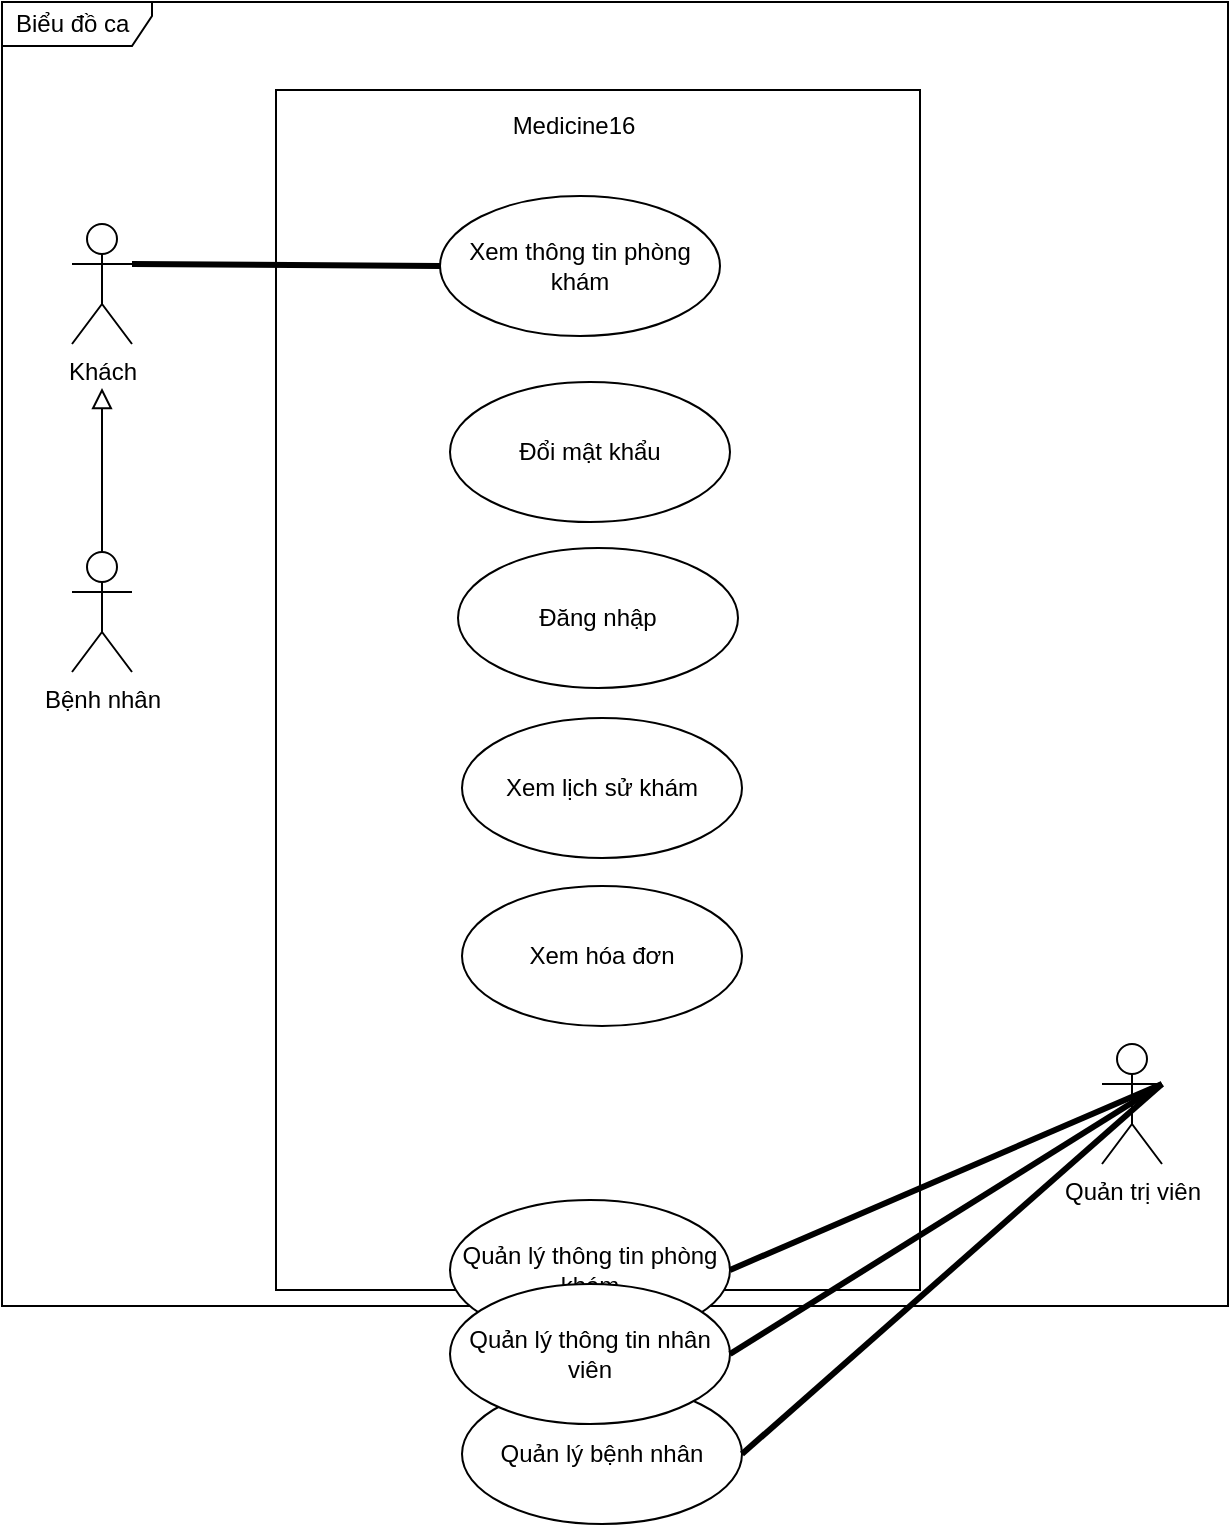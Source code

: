 <mxfile>
    <diagram id="3CGOplF_25yKbEWaD3JT" name="ca">
        <mxGraphModel dx="1562" dy="1507" grid="0" gridSize="10" guides="1" tooltips="1" connect="1" arrows="1" fold="1" page="1" pageScale="1" pageWidth="850" pageHeight="1100" math="0" shadow="0">
            <root>
                <mxCell id="0"/>
                <mxCell id="1" parent="0"/>
                <mxCell id="218" value="Biểu đồ ca" style="shape=umlFrame;whiteSpace=wrap;html=1;width=75;height=22;boundedLbl=1;verticalAlign=middle;align=left;spacingLeft=5;" parent="1" vertex="1">
                    <mxGeometry x="-153" y="-114" width="613" height="652" as="geometry"/>
                </mxCell>
                <mxCell id="263" value="" style="rounded=0;whiteSpace=wrap;html=1;" parent="1" vertex="1">
                    <mxGeometry x="-16" y="-70" width="322" height="600" as="geometry"/>
                </mxCell>
                <mxCell id="90" value="Quản trị viên" style="shape=umlActor;verticalLabelPosition=bottom;verticalAlign=top;html=1;" parent="1" vertex="1">
                    <mxGeometry x="397" y="407" width="30" height="60" as="geometry"/>
                </mxCell>
                <mxCell id="91" value="Xem thông tin phòng khám" style="ellipse;whiteSpace=wrap;html=1;" parent="1" vertex="1">
                    <mxGeometry x="66" y="-17" width="140" height="70" as="geometry"/>
                </mxCell>
                <mxCell id="92" value="Quản lý thông tin phòng khám" style="ellipse;whiteSpace=wrap;html=1;" parent="1" vertex="1">
                    <mxGeometry x="71" y="485" width="140" height="70" as="geometry"/>
                </mxCell>
                <mxCell id="93" value="" style="endArrow=none;startArrow=none;endFill=0;startFill=0;endSize=8;html=1;verticalAlign=bottom;labelBackgroundColor=none;strokeWidth=3;exitX=1;exitY=0.333;exitDx=0;exitDy=0;exitPerimeter=0;entryX=0;entryY=0.5;entryDx=0;entryDy=0;" parent="1" source="219" target="91" edge="1">
                    <mxGeometry width="160" relative="1" as="geometry">
                        <mxPoint x="68" y="130" as="sourcePoint"/>
                        <mxPoint x="211" y="231" as="targetPoint"/>
                    </mxGeometry>
                </mxCell>
                <mxCell id="94" value="" style="endArrow=none;startArrow=none;endFill=0;startFill=0;endSize=8;html=1;verticalAlign=bottom;labelBackgroundColor=none;strokeWidth=3;exitX=1;exitY=0.333;exitDx=0;exitDy=0;exitPerimeter=0;entryX=1;entryY=0.5;entryDx=0;entryDy=0;" parent="1" source="90" target="92" edge="1">
                    <mxGeometry width="160" relative="1" as="geometry">
                        <mxPoint x="68" y="130" as="sourcePoint"/>
                        <mxPoint x="337" y="242" as="targetPoint"/>
                    </mxGeometry>
                </mxCell>
                <mxCell id="219" value="Khách" style="shape=umlActor;verticalLabelPosition=bottom;verticalAlign=top;html=1;" parent="1" vertex="1">
                    <mxGeometry x="-118" y="-3" width="30" height="60" as="geometry"/>
                </mxCell>
                <mxCell id="270" value="Medicine16" style="text;html=1;strokeColor=none;fillColor=none;align=center;verticalAlign=middle;whiteSpace=wrap;rounded=0;" parent="1" vertex="1">
                    <mxGeometry x="113" y="-62" width="40" height="20" as="geometry"/>
                </mxCell>
                <mxCell id="e231MXxMTPdDSmjY2rK_-270" value="Quản lý bệnh nhân" style="ellipse;whiteSpace=wrap;html=1;" vertex="1" parent="1">
                    <mxGeometry x="77" y="577" width="140" height="70" as="geometry"/>
                </mxCell>
                <mxCell id="e231MXxMTPdDSmjY2rK_-271" value="" style="endArrow=none;startArrow=none;endFill=0;startFill=0;endSize=8;html=1;verticalAlign=bottom;labelBackgroundColor=none;strokeWidth=3;entryX=1;entryY=0.5;entryDx=0;entryDy=0;exitX=1;exitY=0.333;exitDx=0;exitDy=0;exitPerimeter=0;" edge="1" parent="1" source="90" target="e231MXxMTPdDSmjY2rK_-270">
                    <mxGeometry width="160" relative="1" as="geometry">
                        <mxPoint x="-85" y="169" as="sourcePoint"/>
                        <mxPoint x="73" y="179" as="targetPoint"/>
                    </mxGeometry>
                </mxCell>
                <mxCell id="e231MXxMTPdDSmjY2rK_-272" value="Quản lý thông tin nhân viên" style="ellipse;whiteSpace=wrap;html=1;" vertex="1" parent="1">
                    <mxGeometry x="71" y="527" width="140" height="70" as="geometry"/>
                </mxCell>
                <mxCell id="e231MXxMTPdDSmjY2rK_-273" value="" style="endArrow=none;startArrow=none;endFill=0;startFill=0;endSize=8;html=1;verticalAlign=bottom;labelBackgroundColor=none;strokeWidth=3;exitX=1;exitY=0.333;exitDx=0;exitDy=0;exitPerimeter=0;entryX=1;entryY=0.5;entryDx=0;entryDy=0;" edge="1" parent="1" source="90" target="e231MXxMTPdDSmjY2rK_-272">
                    <mxGeometry width="160" relative="1" as="geometry">
                        <mxPoint x="-68" y="189" as="sourcePoint"/>
                        <mxPoint x="83" y="189" as="targetPoint"/>
                    </mxGeometry>
                </mxCell>
                <mxCell id="e231MXxMTPdDSmjY2rK_-274" value="Bệnh nhân" style="shape=umlActor;verticalLabelPosition=bottom;verticalAlign=top;html=1;" vertex="1" parent="1">
                    <mxGeometry x="-118" y="161" width="30" height="60" as="geometry"/>
                </mxCell>
                <mxCell id="e231MXxMTPdDSmjY2rK_-276" value="" style="endArrow=block;html=1;rounded=0;align=center;verticalAlign=bottom;endFill=0;labelBackgroundColor=none;endSize=8;exitX=0.5;exitY=0;exitDx=0;exitDy=0;exitPerimeter=0;" edge="1" parent="1" source="e231MXxMTPdDSmjY2rK_-274">
                    <mxGeometry relative="1" as="geometry">
                        <mxPoint x="14" y="125" as="sourcePoint"/>
                        <mxPoint x="-103" y="79" as="targetPoint"/>
                    </mxGeometry>
                </mxCell>
                <mxCell id="e231MXxMTPdDSmjY2rK_-277" value="" style="resizable=0;html=1;align=center;verticalAlign=top;labelBackgroundColor=none;" connectable="0" vertex="1" parent="e231MXxMTPdDSmjY2rK_-276">
                    <mxGeometry relative="1" as="geometry"/>
                </mxCell>
                <mxCell id="e231MXxMTPdDSmjY2rK_-279" value="Đổi mật khẩu" style="ellipse;whiteSpace=wrap;html=1;" vertex="1" parent="1">
                    <mxGeometry x="71" y="76" width="140" height="70" as="geometry"/>
                </mxCell>
                <mxCell id="e231MXxMTPdDSmjY2rK_-280" value="Đăng nhập" style="ellipse;whiteSpace=wrap;html=1;" vertex="1" parent="1">
                    <mxGeometry x="75" y="159" width="140" height="70" as="geometry"/>
                </mxCell>
                <mxCell id="e231MXxMTPdDSmjY2rK_-281" value="Xem lịch sử khám" style="ellipse;whiteSpace=wrap;html=1;" vertex="1" parent="1">
                    <mxGeometry x="77" y="244" width="140" height="70" as="geometry"/>
                </mxCell>
                <mxCell id="e231MXxMTPdDSmjY2rK_-282" value="Xem hóa đơn" style="ellipse;whiteSpace=wrap;html=1;" vertex="1" parent="1">
                    <mxGeometry x="77" y="328" width="140" height="70" as="geometry"/>
                </mxCell>
            </root>
        </mxGraphModel>
    </diagram>
    <diagram id="HT-kcf05mH7y3KA-HaJt" name="Nháp">
        <mxGraphModel dx="1855" dy="574" grid="0" gridSize="10" guides="1" tooltips="1" connect="1" arrows="1" fold="1" page="1" pageScale="1" pageWidth="850" pageHeight="1100" math="0" shadow="0">
            <root>
                <mxCell id="GfGqxMvwCuDYOrnApSIa-0"/>
                <mxCell id="GfGqxMvwCuDYOrnApSIa-1" parent="GfGqxMvwCuDYOrnApSIa-0"/>
                <mxCell id="KA0_QR6ETRWi7qy15WYJ-0" value="&lt;span style=&quot;font-weight: 700 ; text-align: center&quot;&gt;Biểu đồ ca&lt;/span&gt;" style="shape=umlFrame;whiteSpace=wrap;html=1;width=79;height=24;boundedLbl=1;verticalAlign=middle;align=left;spacingLeft=5;" parent="GfGqxMvwCuDYOrnApSIa-1" vertex="1">
                    <mxGeometry x="-69" y="348" width="617" height="527" as="geometry"/>
                </mxCell>
                <mxCell id="KA0_QR6ETRWi7qy15WYJ-1" value="" style="rounded=0;whiteSpace=wrap;html=1;" parent="GfGqxMvwCuDYOrnApSIa-1" vertex="1">
                    <mxGeometry x="98" y="370" width="416" height="471" as="geometry"/>
                </mxCell>
                <mxCell id="KA0_QR6ETRWi7qy15WYJ-2" value="Nhân viên" style="shape=umlActor;verticalLabelPosition=bottom;verticalAlign=top;html=1;" parent="GfGqxMvwCuDYOrnApSIa-1" vertex="1">
                    <mxGeometry x="-34" y="490" width="30" height="60" as="geometry"/>
                </mxCell>
                <mxCell id="KA0_QR6ETRWi7qy15WYJ-3" value="Quản trị viên" style="shape=umlActor;verticalLabelPosition=bottom;verticalAlign=top;html=1;" parent="GfGqxMvwCuDYOrnApSIa-1" vertex="1">
                    <mxGeometry x="-34" y="671" width="30" height="60" as="geometry"/>
                </mxCell>
                <mxCell id="KA0_QR6ETRWi7qy15WYJ-4" value="Đăng ký nhân viên mới" style="ellipse;whiteSpace=wrap;html=1;" parent="GfGqxMvwCuDYOrnApSIa-1" vertex="1">
                    <mxGeometry x="149" y="404" width="140" height="70" as="geometry"/>
                </mxCell>
                <mxCell id="KA0_QR6ETRWi7qy15WYJ-5" value="Quản lý nhân viên" style="ellipse;whiteSpace=wrap;html=1;" parent="GfGqxMvwCuDYOrnApSIa-1" vertex="1">
                    <mxGeometry x="149" y="486" width="140" height="70" as="geometry"/>
                </mxCell>
                <mxCell id="KA0_QR6ETRWi7qy15WYJ-6" value="Quản lý tài khoản" style="ellipse;whiteSpace=wrap;html=1;" parent="GfGqxMvwCuDYOrnApSIa-1" vertex="1">
                    <mxGeometry x="149" y="566" width="140" height="70" as="geometry"/>
                </mxCell>
                <mxCell id="KA0_QR6ETRWi7qy15WYJ-7" value="" style="endArrow=none;startArrow=none;endFill=0;startFill=0;endSize=8;html=1;verticalAlign=bottom;labelBackgroundColor=none;strokeWidth=3;exitX=1;exitY=0.333;exitDx=0;exitDy=0;exitPerimeter=0;entryX=0;entryY=0.5;entryDx=0;entryDy=0;" parent="GfGqxMvwCuDYOrnApSIa-1" source="KA0_QR6ETRWi7qy15WYJ-2" target="KA0_QR6ETRWi7qy15WYJ-4" edge="1">
                    <mxGeometry width="160" relative="1" as="geometry">
                        <mxPoint x="248" y="342" as="sourcePoint"/>
                        <mxPoint x="408" y="342" as="targetPoint"/>
                    </mxGeometry>
                </mxCell>
                <mxCell id="KA0_QR6ETRWi7qy15WYJ-8" value="" style="endArrow=none;startArrow=none;endFill=0;startFill=0;endSize=8;html=1;verticalAlign=bottom;labelBackgroundColor=none;strokeWidth=3;exitX=1;exitY=0.333;exitDx=0;exitDy=0;exitPerimeter=0;entryX=0;entryY=0.5;entryDx=0;entryDy=0;" parent="GfGqxMvwCuDYOrnApSIa-1" source="KA0_QR6ETRWi7qy15WYJ-2" target="KA0_QR6ETRWi7qy15WYJ-5" edge="1">
                    <mxGeometry width="160" relative="1" as="geometry">
                        <mxPoint x="248" y="342" as="sourcePoint"/>
                        <mxPoint x="408" y="342" as="targetPoint"/>
                    </mxGeometry>
                </mxCell>
                <mxCell id="KA0_QR6ETRWi7qy15WYJ-9" value="" style="endArrow=none;startArrow=none;endFill=0;startFill=0;endSize=8;html=1;verticalAlign=bottom;labelBackgroundColor=none;strokeWidth=3;exitX=1;exitY=0.333;exitDx=0;exitDy=0;exitPerimeter=0;entryX=0;entryY=0.5;entryDx=0;entryDy=0;" parent="GfGqxMvwCuDYOrnApSIa-1" source="KA0_QR6ETRWi7qy15WYJ-2" target="KA0_QR6ETRWi7qy15WYJ-6" edge="1">
                    <mxGeometry width="160" relative="1" as="geometry">
                        <mxPoint x="248" y="342" as="sourcePoint"/>
                        <mxPoint x="408" y="342" as="targetPoint"/>
                    </mxGeometry>
                </mxCell>
                <mxCell id="KA0_QR6ETRWi7qy15WYJ-10" value="Thay đổi mật khẩu" style="ellipse;whiteSpace=wrap;html=1;" parent="GfGqxMvwCuDYOrnApSIa-1" vertex="1">
                    <mxGeometry x="357" y="570.5" width="140" height="70" as="geometry"/>
                </mxCell>
                <mxCell id="KA0_QR6ETRWi7qy15WYJ-11" value="&amp;lt;&amp;lt;extend&amp;gt;&amp;gt;" style="html=1;verticalAlign=bottom;labelBackgroundColor=none;endArrow=open;endFill=0;dashed=1;exitX=0;exitY=0.5;exitDx=0;exitDy=0;entryX=0.993;entryY=0.588;entryDx=0;entryDy=0;entryPerimeter=0;" parent="GfGqxMvwCuDYOrnApSIa-1" source="KA0_QR6ETRWi7qy15WYJ-10" target="KA0_QR6ETRWi7qy15WYJ-6" edge="1">
                    <mxGeometry width="160" relative="1" as="geometry">
                        <mxPoint x="248" y="467" as="sourcePoint"/>
                        <mxPoint x="408" y="467" as="targetPoint"/>
                    </mxGeometry>
                </mxCell>
                <mxCell id="KA0_QR6ETRWi7qy15WYJ-12" value="Xóa tài khoản nhân viên" style="ellipse;whiteSpace=wrap;html=1;" parent="GfGqxMvwCuDYOrnApSIa-1" vertex="1">
                    <mxGeometry x="151.5" y="657" width="140" height="70" as="geometry"/>
                </mxCell>
                <mxCell id="KA0_QR6ETRWi7qy15WYJ-13" value="Đặt lại mật khẩu đăng nhập" style="ellipse;whiteSpace=wrap;html=1;" parent="GfGqxMvwCuDYOrnApSIa-1" vertex="1">
                    <mxGeometry x="151.5" y="744" width="140" height="70" as="geometry"/>
                </mxCell>
                <mxCell id="KA0_QR6ETRWi7qy15WYJ-14" value="" style="endArrow=none;startArrow=none;endFill=0;startFill=0;endSize=8;html=1;verticalAlign=bottom;labelBackgroundColor=none;strokeWidth=3;exitX=0;exitY=0.5;exitDx=0;exitDy=0;entryX=1;entryY=0.333;entryDx=0;entryDy=0;entryPerimeter=0;" parent="GfGqxMvwCuDYOrnApSIa-1" source="KA0_QR6ETRWi7qy15WYJ-12" target="KA0_QR6ETRWi7qy15WYJ-3" edge="1">
                    <mxGeometry width="160" relative="1" as="geometry">
                        <mxPoint x="314" y="474" as="sourcePoint"/>
                        <mxPoint x="474" y="474" as="targetPoint"/>
                    </mxGeometry>
                </mxCell>
                <mxCell id="KA0_QR6ETRWi7qy15WYJ-15" value="" style="endArrow=none;startArrow=none;endFill=0;startFill=0;endSize=8;html=1;verticalAlign=bottom;labelBackgroundColor=none;strokeWidth=3;entryX=1;entryY=0.333;entryDx=0;entryDy=0;entryPerimeter=0;exitX=0;exitY=0.5;exitDx=0;exitDy=0;" parent="GfGqxMvwCuDYOrnApSIa-1" source="KA0_QR6ETRWi7qy15WYJ-13" target="KA0_QR6ETRWi7qy15WYJ-3" edge="1">
                    <mxGeometry width="160" relative="1" as="geometry">
                        <mxPoint x="357" y="591" as="sourcePoint"/>
                        <mxPoint x="517" y="591" as="targetPoint"/>
                    </mxGeometry>
                </mxCell>
                <mxCell id="KA0_QR6ETRWi7qy15WYJ-16" value="" style="endArrow=block;html=1;rounded=0;align=center;verticalAlign=bottom;endFill=0;labelBackgroundColor=none;endSize=8;exitX=0.5;exitY=0;exitDx=0;exitDy=0;exitPerimeter=0;" parent="GfGqxMvwCuDYOrnApSIa-1" source="KA0_QR6ETRWi7qy15WYJ-3" edge="1">
                    <mxGeometry relative="1" as="geometry">
                        <mxPoint x="-46" y="652" as="sourcePoint"/>
                        <mxPoint x="-19" y="572" as="targetPoint"/>
                    </mxGeometry>
                </mxCell>
                <mxCell id="KA0_QR6ETRWi7qy15WYJ-17" value="" style="resizable=0;html=1;align=center;verticalAlign=top;labelBackgroundColor=none;" parent="KA0_QR6ETRWi7qy15WYJ-16" connectable="0" vertex="1">
                    <mxGeometry relative="1" as="geometry"/>
                </mxCell>
                <mxCell id="KA0_QR6ETRWi7qy15WYJ-18" value="Medicine16" style="text;html=1;strokeColor=none;fillColor=none;align=center;verticalAlign=middle;whiteSpace=wrap;rounded=0;" parent="GfGqxMvwCuDYOrnApSIa-1" vertex="1">
                    <mxGeometry x="274" y="374" width="40" height="20" as="geometry"/>
                </mxCell>
                <mxCell id="6dWUYyxlM9GWvyayEn2V-0" value="Admin" style="shape=umlActor;verticalLabelPosition=bottom;verticalAlign=top;html=1;" vertex="1" parent="GfGqxMvwCuDYOrnApSIa-1">
                    <mxGeometry x="697" y="1106" width="30" height="60" as="geometry"/>
                </mxCell>
                <mxCell id="6dWUYyxlM9GWvyayEn2V-1" value="Doctor" style="shape=umlActor;verticalLabelPosition=bottom;verticalAlign=top;html=1;" vertex="1" parent="GfGqxMvwCuDYOrnApSIa-1">
                    <mxGeometry x="697" y="954" width="30" height="60" as="geometry"/>
                </mxCell>
                <mxCell id="6dWUYyxlM9GWvyayEn2V-2" value="Thêm hồ sơ đến thăm" style="ellipse;whiteSpace=wrap;html=1;" vertex="1" parent="GfGqxMvwCuDYOrnApSIa-1">
                    <mxGeometry x="855" y="912" width="140" height="70" as="geometry"/>
                </mxCell>
                <mxCell id="6dWUYyxlM9GWvyayEn2V-3" value="Xem hồ sơ đến thăm" style="ellipse;whiteSpace=wrap;html=1;" vertex="1" parent="GfGqxMvwCuDYOrnApSIa-1">
                    <mxGeometry x="855" y="996" width="140" height="70" as="geometry"/>
                </mxCell>
                <mxCell id="6dWUYyxlM9GWvyayEn2V-4" value="Chỉnh sửa hồ sơ đến thăm" style="ellipse;whiteSpace=wrap;html=1;" vertex="1" parent="GfGqxMvwCuDYOrnApSIa-1">
                    <mxGeometry x="855" y="1079" width="140" height="70" as="geometry"/>
                </mxCell>
                <mxCell id="6dWUYyxlM9GWvyayEn2V-5" value="Xóa hồ sơ đến thăm" style="ellipse;whiteSpace=wrap;html=1;" vertex="1" parent="GfGqxMvwCuDYOrnApSIa-1">
                    <mxGeometry x="855" y="1162" width="140" height="70" as="geometry"/>
                </mxCell>
                <mxCell id="6dWUYyxlM9GWvyayEn2V-6" value="Thêm hồ sơ đơn thuốc" style="ellipse;whiteSpace=wrap;html=1;" vertex="1" parent="GfGqxMvwCuDYOrnApSIa-1">
                    <mxGeometry x="1067" y="915" width="140" height="70" as="geometry"/>
                </mxCell>
                <mxCell id="6dWUYyxlM9GWvyayEn2V-7" value="Chỉnh sửa hồ sơ đơn thuốc" style="ellipse;whiteSpace=wrap;html=1;" vertex="1" parent="GfGqxMvwCuDYOrnApSIa-1">
                    <mxGeometry x="1063" y="996" width="140" height="70" as="geometry"/>
                </mxCell>
                <mxCell id="6dWUYyxlM9GWvyayEn2V-8" value="Xóa hồ sơ đơn thuốc" style="ellipse;whiteSpace=wrap;html=1;" vertex="1" parent="GfGqxMvwCuDYOrnApSIa-1">
                    <mxGeometry x="1063" y="1087" width="140" height="70" as="geometry"/>
                </mxCell>
                <mxCell id="6dWUYyxlM9GWvyayEn2V-9" value="" style="endArrow=none;startArrow=none;endFill=0;startFill=0;endSize=8;html=1;verticalAlign=bottom;labelBackgroundColor=none;strokeWidth=3;exitX=1;exitY=0.333;exitDx=0;exitDy=0;exitPerimeter=0;entryX=0;entryY=0.5;entryDx=0;entryDy=0;" edge="1" parent="GfGqxMvwCuDYOrnApSIa-1" source="6dWUYyxlM9GWvyayEn2V-1" target="6dWUYyxlM9GWvyayEn2V-2">
                    <mxGeometry width="160" relative="1" as="geometry">
                        <mxPoint x="747" y="993" as="sourcePoint"/>
                        <mxPoint x="907" y="993" as="targetPoint"/>
                    </mxGeometry>
                </mxCell>
                <mxCell id="6dWUYyxlM9GWvyayEn2V-10" value="" style="endArrow=none;startArrow=none;endFill=0;startFill=0;endSize=8;html=1;verticalAlign=bottom;labelBackgroundColor=none;strokeWidth=3;exitX=1;exitY=0.333;exitDx=0;exitDy=0;exitPerimeter=0;entryX=0;entryY=0.5;entryDx=0;entryDy=0;" edge="1" parent="GfGqxMvwCuDYOrnApSIa-1" source="6dWUYyxlM9GWvyayEn2V-1" target="6dWUYyxlM9GWvyayEn2V-3">
                    <mxGeometry width="160" relative="1" as="geometry">
                        <mxPoint x="732" y="1008" as="sourcePoint"/>
                        <mxPoint x="892" y="1008" as="targetPoint"/>
                    </mxGeometry>
                </mxCell>
                <mxCell id="6dWUYyxlM9GWvyayEn2V-11" value="" style="endArrow=none;startArrow=none;endFill=0;startFill=0;endSize=8;html=1;verticalAlign=bottom;labelBackgroundColor=none;strokeWidth=3;exitX=1;exitY=0.333;exitDx=0;exitDy=0;exitPerimeter=0;entryX=0;entryY=0.5;entryDx=0;entryDy=0;" edge="1" parent="GfGqxMvwCuDYOrnApSIa-1" source="6dWUYyxlM9GWvyayEn2V-1" target="6dWUYyxlM9GWvyayEn2V-4">
                    <mxGeometry width="160" relative="1" as="geometry">
                        <mxPoint x="984" y="993" as="sourcePoint"/>
                        <mxPoint x="1144" y="993" as="targetPoint"/>
                    </mxGeometry>
                </mxCell>
                <mxCell id="6dWUYyxlM9GWvyayEn2V-12" value="" style="endArrow=none;startArrow=none;endFill=0;startFill=0;endSize=8;html=1;verticalAlign=bottom;labelBackgroundColor=none;strokeWidth=3;exitX=1;exitY=0.333;exitDx=0;exitDy=0;exitPerimeter=0;entryX=0;entryY=0.5;entryDx=0;entryDy=0;" edge="1" parent="GfGqxMvwCuDYOrnApSIa-1" source="6dWUYyxlM9GWvyayEn2V-1" target="6dWUYyxlM9GWvyayEn2V-5">
                    <mxGeometry width="160" relative="1" as="geometry">
                        <mxPoint x="984" y="993" as="sourcePoint"/>
                        <mxPoint x="1144" y="993" as="targetPoint"/>
                    </mxGeometry>
                </mxCell>
                <mxCell id="6dWUYyxlM9GWvyayEn2V-13" value="&amp;lt;&amp;lt;include&amp;gt;&amp;gt;" style="html=1;verticalAlign=bottom;labelBackgroundColor=none;endArrow=open;endFill=0;dashed=1;exitX=1;exitY=0.5;exitDx=0;exitDy=0;entryX=0;entryY=0.457;entryDx=0;entryDy=0;entryPerimeter=0;" edge="1" parent="GfGqxMvwCuDYOrnApSIa-1" source="6dWUYyxlM9GWvyayEn2V-2" target="6dWUYyxlM9GWvyayEn2V-6">
                    <mxGeometry width="160" relative="1" as="geometry">
                        <mxPoint x="963" y="923" as="sourcePoint"/>
                        <mxPoint x="1123" y="923" as="targetPoint"/>
                    </mxGeometry>
                </mxCell>
                <mxCell id="6dWUYyxlM9GWvyayEn2V-14" value="&amp;lt;&amp;lt;extend&amp;gt;&amp;gt;" style="html=1;verticalAlign=bottom;labelBackgroundColor=none;endArrow=open;endFill=0;dashed=1;entryX=1;entryY=0;entryDx=0;entryDy=0;exitX=0;exitY=0.5;exitDx=0;exitDy=0;" edge="1" parent="GfGqxMvwCuDYOrnApSIa-1" source="6dWUYyxlM9GWvyayEn2V-7" target="6dWUYyxlM9GWvyayEn2V-4">
                    <mxGeometry width="160" relative="1" as="geometry">
                        <mxPoint x="1031" y="984" as="sourcePoint"/>
                        <mxPoint x="1149" y="993" as="targetPoint"/>
                    </mxGeometry>
                </mxCell>
                <mxCell id="6dWUYyxlM9GWvyayEn2V-15" value="&amp;lt;&amp;lt;extend&amp;gt;&amp;gt;" style="html=1;verticalAlign=bottom;labelBackgroundColor=none;endArrow=open;endFill=0;dashed=1;entryX=1;entryY=0.5;entryDx=0;entryDy=0;exitX=0;exitY=0.5;exitDx=0;exitDy=0;" edge="1" parent="GfGqxMvwCuDYOrnApSIa-1" source="6dWUYyxlM9GWvyayEn2V-8" target="6dWUYyxlM9GWvyayEn2V-4">
                    <mxGeometry width="160" relative="1" as="geometry">
                        <mxPoint x="989" y="993" as="sourcePoint"/>
                        <mxPoint x="1149" y="993" as="targetPoint"/>
                    </mxGeometry>
                </mxCell>
                <mxCell id="6dWUYyxlM9GWvyayEn2V-16" value="" style="endArrow=none;startArrow=none;endFill=0;startFill=0;endSize=8;html=1;verticalAlign=bottom;labelBackgroundColor=none;strokeWidth=3;exitX=1;exitY=0.333;exitDx=0;exitDy=0;exitPerimeter=0;entryX=0;entryY=0.5;entryDx=0;entryDy=0;" edge="1" parent="GfGqxMvwCuDYOrnApSIa-1" source="6dWUYyxlM9GWvyayEn2V-0" target="6dWUYyxlM9GWvyayEn2V-2">
                    <mxGeometry width="160" relative="1" as="geometry">
                        <mxPoint x="943" y="1007" as="sourcePoint"/>
                        <mxPoint x="1103" y="1007" as="targetPoint"/>
                    </mxGeometry>
                </mxCell>
                <mxCell id="6dWUYyxlM9GWvyayEn2V-17" value="" style="endArrow=none;startArrow=none;endFill=0;startFill=0;endSize=8;html=1;verticalAlign=bottom;labelBackgroundColor=none;strokeWidth=3;exitX=1;exitY=0.333;exitDx=0;exitDy=0;exitPerimeter=0;entryX=0;entryY=0.5;entryDx=0;entryDy=0;" edge="1" parent="GfGqxMvwCuDYOrnApSIa-1" source="6dWUYyxlM9GWvyayEn2V-0" target="6dWUYyxlM9GWvyayEn2V-3">
                    <mxGeometry width="160" relative="1" as="geometry">
                        <mxPoint x="943" y="1007" as="sourcePoint"/>
                        <mxPoint x="1103" y="1007" as="targetPoint"/>
                    </mxGeometry>
                </mxCell>
                <mxCell id="6dWUYyxlM9GWvyayEn2V-18" value="" style="endArrow=none;startArrow=none;endFill=0;startFill=0;endSize=8;html=1;verticalAlign=bottom;labelBackgroundColor=none;strokeWidth=3;exitX=1;exitY=0.333;exitDx=0;exitDy=0;exitPerimeter=0;entryX=0;entryY=0.5;entryDx=0;entryDy=0;" edge="1" parent="GfGqxMvwCuDYOrnApSIa-1" source="6dWUYyxlM9GWvyayEn2V-0" target="6dWUYyxlM9GWvyayEn2V-4">
                    <mxGeometry width="160" relative="1" as="geometry">
                        <mxPoint x="943" y="1007" as="sourcePoint"/>
                        <mxPoint x="1103" y="1007" as="targetPoint"/>
                    </mxGeometry>
                </mxCell>
                <mxCell id="6dWUYyxlM9GWvyayEn2V-19" value="" style="endArrow=none;startArrow=none;endFill=0;startFill=0;endSize=8;html=1;verticalAlign=bottom;labelBackgroundColor=none;strokeWidth=3;exitX=1;exitY=0.333;exitDx=0;exitDy=0;exitPerimeter=0;entryX=0;entryY=0.5;entryDx=0;entryDy=0;" edge="1" parent="GfGqxMvwCuDYOrnApSIa-1" source="6dWUYyxlM9GWvyayEn2V-0" target="6dWUYyxlM9GWvyayEn2V-5">
                    <mxGeometry width="160" relative="1" as="geometry">
                        <mxPoint x="943" y="1007" as="sourcePoint"/>
                        <mxPoint x="1103" y="1007" as="targetPoint"/>
                    </mxGeometry>
                </mxCell>
                <mxCell id="6dWUYyxlM9GWvyayEn2V-20" value="Quản lý lịch sử thăm khám bệnh nhân " style="text;align=center;fontStyle=1;verticalAlign=middle;spacingLeft=3;spacingRight=3;strokeColor=none;rotatable=0;points=[[0,0.5],[1,0.5]];portConstraint=eastwest;" vertex="1" parent="GfGqxMvwCuDYOrnApSIa-1">
                    <mxGeometry x="913" y="1253" width="80" height="26" as="geometry"/>
                </mxCell>
                <mxCell id="nks8BaE6GxC6ngmw0A5t-0" value="&lt;div style=&quot;text-align: center&quot;&gt;&lt;span&gt;&lt;b&gt;Biểu đồ ca&lt;/b&gt;&lt;/span&gt;&lt;/div&gt;" style="shape=umlFrame;whiteSpace=wrap;html=1;width=82;height=23;boundedLbl=1;verticalAlign=middle;align=left;spacingLeft=5;" vertex="1" parent="GfGqxMvwCuDYOrnApSIa-1">
                    <mxGeometry x="-123" y="954" width="739" height="467" as="geometry"/>
                </mxCell>
                <mxCell id="nks8BaE6GxC6ngmw0A5t-1" value="" style="rounded=0;whiteSpace=wrap;html=1;" vertex="1" parent="GfGqxMvwCuDYOrnApSIa-1">
                    <mxGeometry x="102" y="1003.5" width="214" height="368" as="geometry"/>
                </mxCell>
                <mxCell id="nks8BaE6GxC6ngmw0A5t-2" value="Nhân viên" style="shape=umlActor;verticalLabelPosition=bottom;verticalAlign=top;html=1;" vertex="1" parent="GfGqxMvwCuDYOrnApSIa-1">
                    <mxGeometry x="-85" y="1139" width="30" height="60" as="geometry"/>
                </mxCell>
                <mxCell id="nks8BaE6GxC6ngmw0A5t-3" value="Quản trị viên" style="shape=umlActor;verticalLabelPosition=bottom;verticalAlign=top;html=1;" vertex="1" parent="GfGqxMvwCuDYOrnApSIa-1">
                    <mxGeometry x="-85" y="1284" width="30" height="60" as="geometry"/>
                </mxCell>
                <mxCell id="nks8BaE6GxC6ngmw0A5t-4" value="Thêm thông tin thuốc" style="ellipse;whiteSpace=wrap;html=1;" vertex="1" parent="GfGqxMvwCuDYOrnApSIa-1">
                    <mxGeometry x="139" y="1031" width="140" height="70" as="geometry"/>
                </mxCell>
                <mxCell id="nks8BaE6GxC6ngmw0A5t-5" value="Xem chi tiêt sản phẩm" style="ellipse;whiteSpace=wrap;html=1;" vertex="1" parent="GfGqxMvwCuDYOrnApSIa-1">
                    <mxGeometry x="142" y="1114" width="140" height="70" as="geometry"/>
                </mxCell>
                <mxCell id="nks8BaE6GxC6ngmw0A5t-6" value="Chỉnh sửa chi tiết sản phẩm" style="ellipse;whiteSpace=wrap;html=1;" vertex="1" parent="GfGqxMvwCuDYOrnApSIa-1">
                    <mxGeometry x="142" y="1199" width="140" height="70" as="geometry"/>
                </mxCell>
                <mxCell id="nks8BaE6GxC6ngmw0A5t-7" value="Xóa sản phẩm" style="ellipse;whiteSpace=wrap;html=1;" vertex="1" parent="GfGqxMvwCuDYOrnApSIa-1">
                    <mxGeometry x="142" y="1281" width="140" height="70" as="geometry"/>
                </mxCell>
                <mxCell id="nks8BaE6GxC6ngmw0A5t-8" value="" style="endArrow=none;startArrow=none;endFill=0;startFill=0;endSize=8;html=1;verticalAlign=bottom;labelBackgroundColor=none;strokeWidth=3;exitX=1;exitY=0.333;exitDx=0;exitDy=0;exitPerimeter=0;entryX=0;entryY=0.5;entryDx=0;entryDy=0;" edge="1" parent="GfGqxMvwCuDYOrnApSIa-1" source="nks8BaE6GxC6ngmw0A5t-2" target="nks8BaE6GxC6ngmw0A5t-4">
                    <mxGeometry width="160" relative="1" as="geometry">
                        <mxPoint x="260" y="788" as="sourcePoint"/>
                        <mxPoint x="420" y="788" as="targetPoint"/>
                    </mxGeometry>
                </mxCell>
                <mxCell id="nks8BaE6GxC6ngmw0A5t-9" value="" style="endArrow=none;startArrow=none;endFill=0;startFill=0;endSize=8;html=1;verticalAlign=bottom;labelBackgroundColor=none;strokeWidth=3;exitX=1;exitY=0.333;exitDx=0;exitDy=0;exitPerimeter=0;entryX=0;entryY=0.5;entryDx=0;entryDy=0;" edge="1" parent="GfGqxMvwCuDYOrnApSIa-1" source="nks8BaE6GxC6ngmw0A5t-2" target="nks8BaE6GxC6ngmw0A5t-5">
                    <mxGeometry width="160" relative="1" as="geometry">
                        <mxPoint x="260" y="788" as="sourcePoint"/>
                        <mxPoint x="420" y="788" as="targetPoint"/>
                    </mxGeometry>
                </mxCell>
                <mxCell id="nks8BaE6GxC6ngmw0A5t-10" value="" style="endArrow=none;startArrow=none;endFill=0;startFill=0;endSize=8;html=1;verticalAlign=bottom;labelBackgroundColor=none;strokeWidth=3;exitX=1;exitY=0.333;exitDx=0;exitDy=0;exitPerimeter=0;entryX=0;entryY=0.5;entryDx=0;entryDy=0;" edge="1" parent="GfGqxMvwCuDYOrnApSIa-1" source="nks8BaE6GxC6ngmw0A5t-2" target="nks8BaE6GxC6ngmw0A5t-6">
                    <mxGeometry width="160" relative="1" as="geometry">
                        <mxPoint x="260" y="788" as="sourcePoint"/>
                        <mxPoint x="420" y="788" as="targetPoint"/>
                    </mxGeometry>
                </mxCell>
                <mxCell id="nks8BaE6GxC6ngmw0A5t-11" value="" style="endArrow=none;startArrow=none;endFill=0;startFill=0;endSize=8;html=1;verticalAlign=bottom;labelBackgroundColor=none;strokeWidth=3;exitX=1;exitY=0.333;exitDx=0;exitDy=0;exitPerimeter=0;entryX=0;entryY=0.5;entryDx=0;entryDy=0;" edge="1" parent="GfGqxMvwCuDYOrnApSIa-1" source="nks8BaE6GxC6ngmw0A5t-2" target="nks8BaE6GxC6ngmw0A5t-7">
                    <mxGeometry width="160" relative="1" as="geometry">
                        <mxPoint x="260" y="788" as="sourcePoint"/>
                        <mxPoint x="420" y="788" as="targetPoint"/>
                    </mxGeometry>
                </mxCell>
                <mxCell id="nks8BaE6GxC6ngmw0A5t-12" value="Medicine16" style="text;html=1;strokeColor=none;fillColor=none;align=center;verticalAlign=middle;whiteSpace=wrap;rounded=0;" vertex="1" parent="GfGqxMvwCuDYOrnApSIa-1">
                    <mxGeometry x="186" y="1006" width="40" height="20" as="geometry"/>
                </mxCell>
                <mxCell id="ZCxAUJYwfQbgTQO_Qc_V-0" value="" style="html=1;" vertex="1" parent="GfGqxMvwCuDYOrnApSIa-1">
                    <mxGeometry x="888" y="238" width="463" height="380" as="geometry"/>
                </mxCell>
                <mxCell id="ZCxAUJYwfQbgTQO_Qc_V-1" value="User" style="shape=umlActor;verticalLabelPosition=bottom;verticalAlign=top;html=1;" vertex="1" parent="GfGqxMvwCuDYOrnApSIa-1">
                    <mxGeometry x="725" y="325" width="30" height="60" as="geometry"/>
                </mxCell>
                <mxCell id="ZCxAUJYwfQbgTQO_Qc_V-2" value="Doctor" style="shape=umlActor;verticalLabelPosition=bottom;verticalAlign=top;html=1;" vertex="1" parent="GfGqxMvwCuDYOrnApSIa-1">
                    <mxGeometry x="772" y="323" width="30" height="60" as="geometry"/>
                </mxCell>
                <mxCell id="ZCxAUJYwfQbgTQO_Qc_V-3" value="Admin" style="shape=umlActor;verticalLabelPosition=bottom;verticalAlign=top;html=1;" vertex="1" parent="GfGqxMvwCuDYOrnApSIa-1">
                    <mxGeometry x="772" y="461" width="30" height="60" as="geometry"/>
                </mxCell>
                <mxCell id="ZCxAUJYwfQbgTQO_Qc_V-4" value="Đăng ký bệnh nhân mới" style="ellipse;whiteSpace=wrap;html=1;" vertex="1" parent="GfGqxMvwCuDYOrnApSIa-1">
                    <mxGeometry x="966" y="259" width="140" height="70" as="geometry"/>
                </mxCell>
                <mxCell id="ZCxAUJYwfQbgTQO_Qc_V-5" value="Xem hồ sơ bệnh nhân" style="ellipse;whiteSpace=wrap;html=1;" vertex="1" parent="GfGqxMvwCuDYOrnApSIa-1">
                    <mxGeometry x="963" y="345" width="140" height="70" as="geometry"/>
                </mxCell>
                <mxCell id="ZCxAUJYwfQbgTQO_Qc_V-6" value="Chỉnh sửa hồ sơ bệnh nhân" style="ellipse;whiteSpace=wrap;html=1;" vertex="1" parent="GfGqxMvwCuDYOrnApSIa-1">
                    <mxGeometry x="961" y="431" width="140" height="70" as="geometry"/>
                </mxCell>
                <mxCell id="ZCxAUJYwfQbgTQO_Qc_V-7" value="Xóa hồ sơ bệnh nhân" style="ellipse;whiteSpace=wrap;html=1;" vertex="1" parent="GfGqxMvwCuDYOrnApSIa-1">
                    <mxGeometry x="961" y="521" width="140" height="70" as="geometry"/>
                </mxCell>
                <mxCell id="ZCxAUJYwfQbgTQO_Qc_V-8" value="In thẻ hội viên bệnh nhân" style="ellipse;whiteSpace=wrap;html=1;" vertex="1" parent="GfGqxMvwCuDYOrnApSIa-1">
                    <mxGeometry x="1181" y="261" width="140" height="70" as="geometry"/>
                </mxCell>
                <mxCell id="ZCxAUJYwfQbgTQO_Qc_V-9" value="In báo cáo phòng khám" style="ellipse;whiteSpace=wrap;html=1;" vertex="1" parent="GfGqxMvwCuDYOrnApSIa-1">
                    <mxGeometry x="1175" y="338" width="140" height="70" as="geometry"/>
                </mxCell>
                <mxCell id="ZCxAUJYwfQbgTQO_Qc_V-10" value="In hóa đơn" style="ellipse;whiteSpace=wrap;html=1;" vertex="1" parent="GfGqxMvwCuDYOrnApSIa-1">
                    <mxGeometry x="1175" y="415" width="140" height="70" as="geometry"/>
                </mxCell>
                <mxCell id="ZCxAUJYwfQbgTQO_Qc_V-11" value="" style="endArrow=none;startArrow=none;endFill=0;startFill=0;endSize=8;html=1;verticalAlign=bottom;labelBackgroundColor=none;strokeWidth=3;exitX=1;exitY=0.333;exitDx=0;exitDy=0;exitPerimeter=0;entryX=0;entryY=0.5;entryDx=0;entryDy=0;" edge="1" parent="GfGqxMvwCuDYOrnApSIa-1" source="ZCxAUJYwfQbgTQO_Qc_V-2" target="ZCxAUJYwfQbgTQO_Qc_V-4">
                    <mxGeometry width="160" relative="1" as="geometry">
                        <mxPoint x="955" y="456" as="sourcePoint"/>
                        <mxPoint x="1115" y="456" as="targetPoint"/>
                    </mxGeometry>
                </mxCell>
                <mxCell id="ZCxAUJYwfQbgTQO_Qc_V-12" value="" style="endArrow=none;startArrow=none;endFill=0;startFill=0;endSize=8;html=1;verticalAlign=bottom;labelBackgroundColor=none;strokeWidth=3;exitX=1;exitY=0.333;exitDx=0;exitDy=0;exitPerimeter=0;entryX=0;entryY=0.5;entryDx=0;entryDy=0;" edge="1" parent="GfGqxMvwCuDYOrnApSIa-1" source="ZCxAUJYwfQbgTQO_Qc_V-2" target="ZCxAUJYwfQbgTQO_Qc_V-5">
                    <mxGeometry width="160" relative="1" as="geometry">
                        <mxPoint x="955" y="456" as="sourcePoint"/>
                        <mxPoint x="1115" y="456" as="targetPoint"/>
                    </mxGeometry>
                </mxCell>
                <mxCell id="ZCxAUJYwfQbgTQO_Qc_V-13" value="" style="endArrow=none;startArrow=none;endFill=0;startFill=0;endSize=8;html=1;verticalAlign=bottom;labelBackgroundColor=none;strokeWidth=3;exitX=1;exitY=0.333;exitDx=0;exitDy=0;exitPerimeter=0;entryX=0;entryY=0.5;entryDx=0;entryDy=0;" edge="1" parent="GfGqxMvwCuDYOrnApSIa-1" source="ZCxAUJYwfQbgTQO_Qc_V-2" target="ZCxAUJYwfQbgTQO_Qc_V-6">
                    <mxGeometry width="160" relative="1" as="geometry">
                        <mxPoint x="955" y="456" as="sourcePoint"/>
                        <mxPoint x="1115" y="456" as="targetPoint"/>
                    </mxGeometry>
                </mxCell>
                <mxCell id="ZCxAUJYwfQbgTQO_Qc_V-14" value="" style="endArrow=none;startArrow=none;endFill=0;startFill=0;endSize=8;html=1;verticalAlign=bottom;labelBackgroundColor=none;strokeWidth=3;exitX=1;exitY=0.333;exitDx=0;exitDy=0;exitPerimeter=0;entryX=0;entryY=0.5;entryDx=0;entryDy=0;" edge="1" parent="GfGqxMvwCuDYOrnApSIa-1" source="ZCxAUJYwfQbgTQO_Qc_V-3" target="ZCxAUJYwfQbgTQO_Qc_V-7">
                    <mxGeometry width="160" relative="1" as="geometry">
                        <mxPoint x="913" y="456" as="sourcePoint"/>
                        <mxPoint x="1073" y="456" as="targetPoint"/>
                    </mxGeometry>
                </mxCell>
                <mxCell id="ZCxAUJYwfQbgTQO_Qc_V-15" value="" style="endArrow=none;startArrow=none;endFill=0;startFill=0;endSize=8;html=1;verticalAlign=bottom;labelBackgroundColor=none;strokeWidth=3;exitX=1;exitY=0.333;exitDx=0;exitDy=0;exitPerimeter=0;entryX=0;entryY=0.5;entryDx=0;entryDy=0;" edge="1" parent="GfGqxMvwCuDYOrnApSIa-1" source="ZCxAUJYwfQbgTQO_Qc_V-3" target="ZCxAUJYwfQbgTQO_Qc_V-6">
                    <mxGeometry width="160" relative="1" as="geometry">
                        <mxPoint x="913" y="456" as="sourcePoint"/>
                        <mxPoint x="1073" y="456" as="targetPoint"/>
                    </mxGeometry>
                </mxCell>
                <mxCell id="ZCxAUJYwfQbgTQO_Qc_V-16" value="" style="endArrow=none;startArrow=none;endFill=0;startFill=0;endSize=8;html=1;verticalAlign=bottom;labelBackgroundColor=none;strokeWidth=3;exitX=1;exitY=0.333;exitDx=0;exitDy=0;exitPerimeter=0;entryX=0;entryY=0.5;entryDx=0;entryDy=0;" edge="1" parent="GfGqxMvwCuDYOrnApSIa-1" source="ZCxAUJYwfQbgTQO_Qc_V-3" target="ZCxAUJYwfQbgTQO_Qc_V-5">
                    <mxGeometry width="160" relative="1" as="geometry">
                        <mxPoint x="913" y="456" as="sourcePoint"/>
                        <mxPoint x="1073" y="456" as="targetPoint"/>
                    </mxGeometry>
                </mxCell>
                <mxCell id="ZCxAUJYwfQbgTQO_Qc_V-17" value="" style="endArrow=none;startArrow=none;endFill=0;startFill=0;endSize=8;html=1;verticalAlign=bottom;labelBackgroundColor=none;strokeWidth=3;exitX=1;exitY=0.333;exitDx=0;exitDy=0;exitPerimeter=0;entryX=0;entryY=0.5;entryDx=0;entryDy=0;" edge="1" parent="GfGqxMvwCuDYOrnApSIa-1" source="ZCxAUJYwfQbgTQO_Qc_V-3" target="ZCxAUJYwfQbgTQO_Qc_V-4">
                    <mxGeometry width="160" relative="1" as="geometry">
                        <mxPoint x="913" y="456" as="sourcePoint"/>
                        <mxPoint x="1073" y="456" as="targetPoint"/>
                    </mxGeometry>
                </mxCell>
                <mxCell id="ZCxAUJYwfQbgTQO_Qc_V-18" value="&amp;lt;&amp;lt;extend&amp;gt;&amp;gt;" style="html=1;verticalAlign=bottom;labelBackgroundColor=none;endArrow=open;endFill=0;dashed=1;exitX=0;exitY=0.5;exitDx=0;exitDy=0;entryX=1;entryY=1;entryDx=0;entryDy=0;exitPerimeter=0;" edge="1" parent="GfGqxMvwCuDYOrnApSIa-1" source="ZCxAUJYwfQbgTQO_Qc_V-10" target="ZCxAUJYwfQbgTQO_Qc_V-5">
                    <mxGeometry width="160" relative="1" as="geometry">
                        <mxPoint x="992" y="500" as="sourcePoint"/>
                        <mxPoint x="1152" y="500" as="targetPoint"/>
                    </mxGeometry>
                </mxCell>
                <mxCell id="ZCxAUJYwfQbgTQO_Qc_V-19" value="&amp;lt;&amp;lt;extend&amp;gt;&amp;gt;" style="html=1;verticalAlign=bottom;labelBackgroundColor=none;endArrow=open;endFill=0;dashed=1;exitX=0;exitY=1;exitDx=0;exitDy=0;entryX=0.786;entryY=0.014;entryDx=0;entryDy=0;entryPerimeter=0;" edge="1" parent="GfGqxMvwCuDYOrnApSIa-1" source="ZCxAUJYwfQbgTQO_Qc_V-8" target="ZCxAUJYwfQbgTQO_Qc_V-5">
                    <mxGeometry width="160" relative="1" as="geometry">
                        <mxPoint x="1065" y="448.5" as="sourcePoint"/>
                        <mxPoint x="960" y="367.5" as="targetPoint"/>
                    </mxGeometry>
                </mxCell>
                <mxCell id="ZCxAUJYwfQbgTQO_Qc_V-20" value="&amp;lt;&amp;lt;extend&amp;gt;&amp;gt;" style="html=1;verticalAlign=bottom;labelBackgroundColor=none;endArrow=open;endFill=0;dashed=1;exitX=0;exitY=0.5;exitDx=0;exitDy=0;" edge="1" parent="GfGqxMvwCuDYOrnApSIa-1" source="ZCxAUJYwfQbgTQO_Qc_V-9" target="ZCxAUJYwfQbgTQO_Qc_V-5">
                    <mxGeometry width="160" relative="1" as="geometry">
                        <mxPoint x="1123" y="452" as="sourcePoint"/>
                        <mxPoint x="979" y="394" as="targetPoint"/>
                    </mxGeometry>
                </mxCell>
                <mxCell id="ZCxAUJYwfQbgTQO_Qc_V-21" value="&lt;span style=&quot;font-weight: 700 ; text-align: center&quot;&gt;Biểu đồ ca&lt;/span&gt;" style="shape=umlFrame;whiteSpace=wrap;html=1;width=120;height=30;boundedLbl=1;verticalAlign=middle;align=left;spacingLeft=5;" vertex="1" parent="GfGqxMvwCuDYOrnApSIa-1">
                    <mxGeometry x="688" y="189" width="732" height="468" as="geometry"/>
                </mxCell>
                <mxCell id="8SRi8og-J3FwQAxNbXJe-0" value="Quản lý lịch hẹn bênh nhân" style="text;align=center;fontStyle=1;verticalAlign=middle;spacingLeft=3;spacingRight=3;strokeColor=none;rotatable=0;points=[[0,0.5],[1,0.5]];portConstraint=eastwest;" vertex="1" parent="GfGqxMvwCuDYOrnApSIa-1">
                    <mxGeometry x="1564" y="1248" width="80" height="26" as="geometry"/>
                </mxCell>
                <mxCell id="8SRi8og-J3FwQAxNbXJe-1" value="Admin" style="shape=umlActor;verticalLabelPosition=bottom;verticalAlign=top;html=1;" vertex="1" parent="GfGqxMvwCuDYOrnApSIa-1">
                    <mxGeometry x="1326" y="933" width="30" height="60" as="geometry"/>
                </mxCell>
                <mxCell id="8SRi8og-J3FwQAxNbXJe-2" value="Doctor" style="shape=umlActor;verticalLabelPosition=bottom;verticalAlign=top;html=1;" vertex="1" parent="GfGqxMvwCuDYOrnApSIa-1">
                    <mxGeometry x="1388" y="933" width="30" height="60" as="geometry"/>
                </mxCell>
                <mxCell id="8SRi8og-J3FwQAxNbXJe-3" value="Staff" style="shape=umlActor;verticalLabelPosition=bottom;verticalAlign=top;html=1;" vertex="1" parent="GfGqxMvwCuDYOrnApSIa-1">
                    <mxGeometry x="1452" y="936" width="30" height="60" as="geometry"/>
                </mxCell>
                <mxCell id="8SRi8og-J3FwQAxNbXJe-4" value="Thêm lịch hẹn mới" style="ellipse;whiteSpace=wrap;html=1;" vertex="1" parent="GfGqxMvwCuDYOrnApSIa-1">
                    <mxGeometry x="1567" y="871" width="140" height="70" as="geometry"/>
                </mxCell>
                <mxCell id="8SRi8og-J3FwQAxNbXJe-5" value="Xem chi tiết lịch hẹn" style="ellipse;whiteSpace=wrap;html=1;" vertex="1" parent="GfGqxMvwCuDYOrnApSIa-1">
                    <mxGeometry x="1567" y="966" width="140" height="70" as="geometry"/>
                </mxCell>
                <mxCell id="8SRi8og-J3FwQAxNbXJe-6" value="Chỉnh sửa lịch hẹn" style="ellipse;whiteSpace=wrap;html=1;" vertex="1" parent="GfGqxMvwCuDYOrnApSIa-1">
                    <mxGeometry x="1567" y="1060" width="140" height="70" as="geometry"/>
                </mxCell>
                <mxCell id="8SRi8og-J3FwQAxNbXJe-7" value="Xóa lịch hẹn" style="ellipse;whiteSpace=wrap;html=1;" vertex="1" parent="GfGqxMvwCuDYOrnApSIa-1">
                    <mxGeometry x="1567" y="1154" width="140" height="70" as="geometry"/>
                </mxCell>
                <mxCell id="8SRi8og-J3FwQAxNbXJe-8" value="" style="endArrow=none;startArrow=none;endFill=0;startFill=0;endSize=8;html=1;verticalAlign=bottom;labelBackgroundColor=none;strokeWidth=3;exitX=1;exitY=0.333;exitDx=0;exitDy=0;exitPerimeter=0;entryX=0;entryY=0.5;entryDx=0;entryDy=0;" edge="1" parent="GfGqxMvwCuDYOrnApSIa-1" source="8SRi8og-J3FwQAxNbXJe-3" target="8SRi8og-J3FwQAxNbXJe-4">
                    <mxGeometry width="160" relative="1" as="geometry">
                        <mxPoint x="1574" y="1088" as="sourcePoint"/>
                        <mxPoint x="1734" y="1088" as="targetPoint"/>
                    </mxGeometry>
                </mxCell>
                <mxCell id="8SRi8og-J3FwQAxNbXJe-9" value="" style="endArrow=none;startArrow=none;endFill=0;startFill=0;endSize=8;html=1;verticalAlign=bottom;labelBackgroundColor=none;strokeWidth=3;exitX=1;exitY=0.333;exitDx=0;exitDy=0;exitPerimeter=0;entryX=0;entryY=0.5;entryDx=0;entryDy=0;" edge="1" parent="GfGqxMvwCuDYOrnApSIa-1" source="8SRi8og-J3FwQAxNbXJe-3" target="8SRi8og-J3FwQAxNbXJe-5">
                    <mxGeometry width="160" relative="1" as="geometry">
                        <mxPoint x="1574" y="1088" as="sourcePoint"/>
                        <mxPoint x="1569" y="1000" as="targetPoint"/>
                    </mxGeometry>
                </mxCell>
                <mxCell id="8SRi8og-J3FwQAxNbXJe-10" value="" style="endArrow=none;startArrow=none;endFill=0;startFill=0;endSize=8;html=1;verticalAlign=bottom;labelBackgroundColor=none;strokeWidth=3;exitX=1;exitY=0.333;exitDx=0;exitDy=0;exitPerimeter=0;entryX=0;entryY=0.5;entryDx=0;entryDy=0;" edge="1" parent="GfGqxMvwCuDYOrnApSIa-1" source="8SRi8og-J3FwQAxNbXJe-3" target="8SRi8og-J3FwQAxNbXJe-6">
                    <mxGeometry width="160" relative="1" as="geometry">
                        <mxPoint x="1574" y="1088" as="sourcePoint"/>
                        <mxPoint x="1734" y="1088" as="targetPoint"/>
                    </mxGeometry>
                </mxCell>
                <mxCell id="8SRi8og-J3FwQAxNbXJe-11" value="" style="endArrow=none;startArrow=none;endFill=0;startFill=0;endSize=8;html=1;verticalAlign=bottom;labelBackgroundColor=none;strokeWidth=3;exitX=1;exitY=0.333;exitDx=0;exitDy=0;exitPerimeter=0;entryX=0;entryY=0.5;entryDx=0;entryDy=0;" edge="1" parent="GfGqxMvwCuDYOrnApSIa-1" source="8SRi8og-J3FwQAxNbXJe-3" target="8SRi8og-J3FwQAxNbXJe-7">
                    <mxGeometry width="160" relative="1" as="geometry">
                        <mxPoint x="1574" y="1088" as="sourcePoint"/>
                        <mxPoint x="1734" y="1088" as="targetPoint"/>
                    </mxGeometry>
                </mxCell>
            </root>
        </mxGraphModel>
    </diagram>
</mxfile>